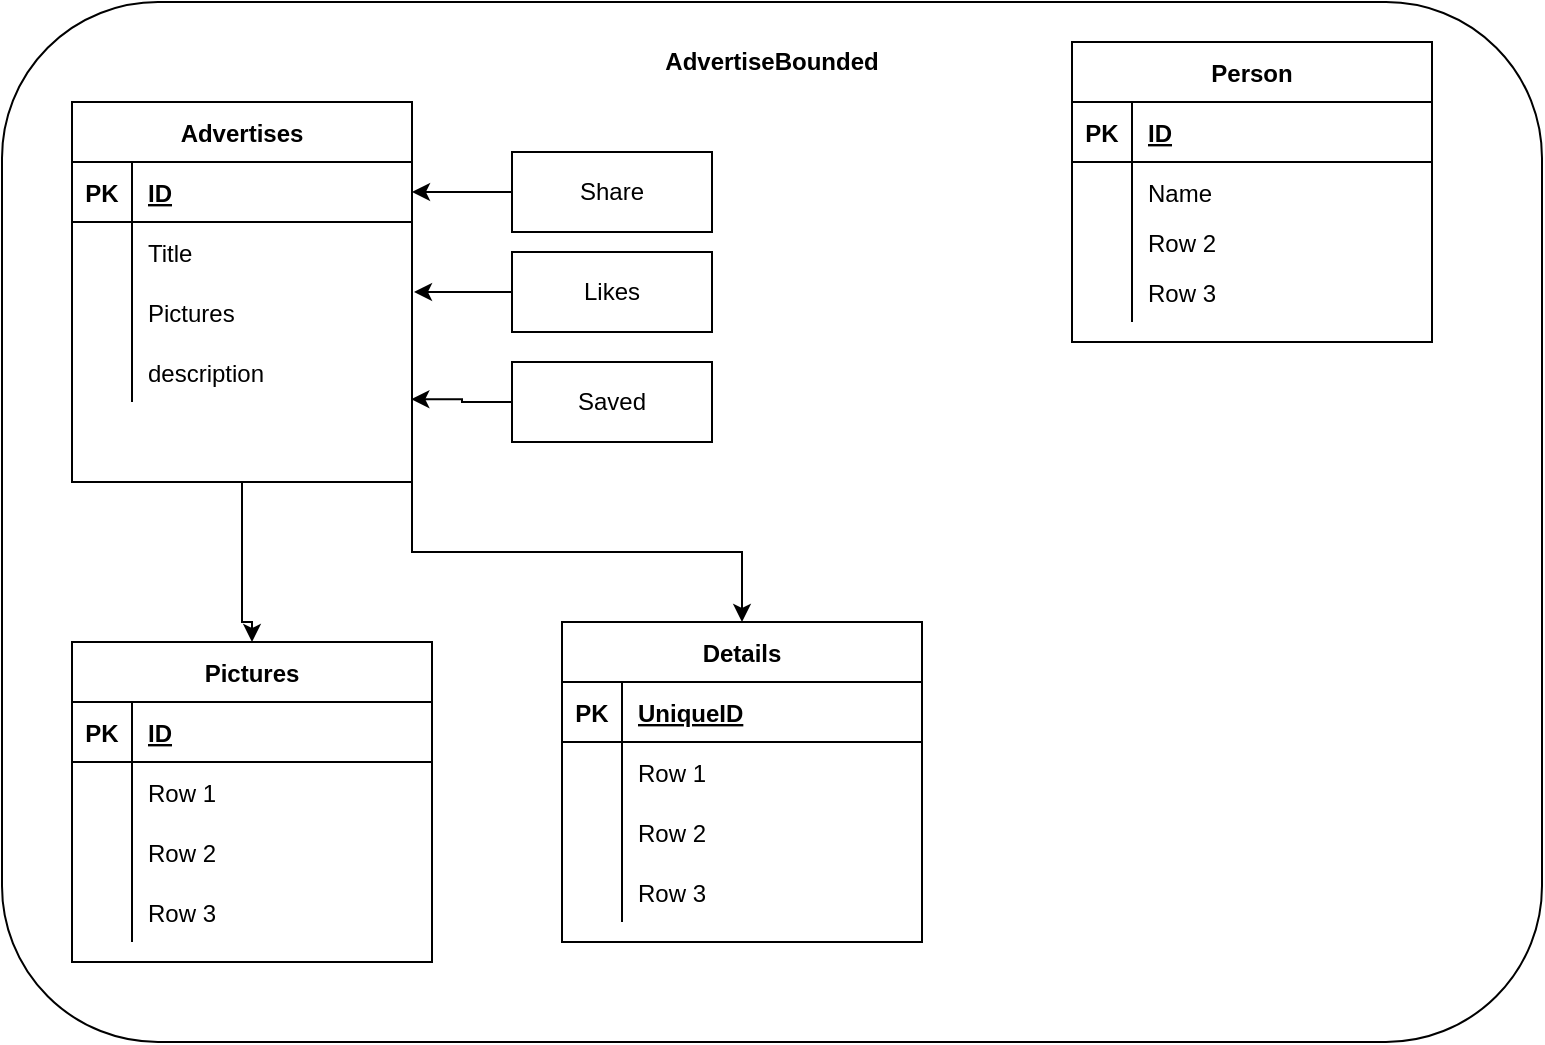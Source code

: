 <mxfile version="14.1.8" type="github">
  <diagram id="hkdyAAsLiC-VSBkFlQ_Y" name="Page-1">
    <mxGraphModel dx="1038" dy="548" grid="1" gridSize="10" guides="1" tooltips="1" connect="1" arrows="1" fold="1" page="1" pageScale="1" pageWidth="850" pageHeight="1100" math="0" shadow="0">
      <root>
        <mxCell id="0" />
        <mxCell id="1" parent="0" />
        <mxCell id="cjpXjiI_GgguwVyF_NA4-1" value="" style="rounded=1;whiteSpace=wrap;html=1;" parent="1" vertex="1">
          <mxGeometry x="55" y="30" width="770" height="520" as="geometry" />
        </mxCell>
        <mxCell id="cjpXjiI_GgguwVyF_NA4-2" value="&lt;b&gt;AdvertiseBounded&lt;/b&gt;" style="text;html=1;strokeColor=none;fillColor=none;align=center;verticalAlign=middle;whiteSpace=wrap;rounded=0;" parent="1" vertex="1">
          <mxGeometry x="400" y="50" width="80" height="20" as="geometry" />
        </mxCell>
        <mxCell id="bru7rKjJKP5qiBz1CC2E-20" style="edgeStyle=orthogonalEdgeStyle;rounded=0;orthogonalLoop=1;jettySize=auto;html=1;exitX=0.5;exitY=1;exitDx=0;exitDy=0;entryX=0.5;entryY=0;entryDx=0;entryDy=0;" edge="1" parent="1" source="cjpXjiI_GgguwVyF_NA4-4" target="bru7rKjJKP5qiBz1CC2E-1">
          <mxGeometry relative="1" as="geometry">
            <Array as="points">
              <mxPoint x="175" y="340" />
            </Array>
          </mxGeometry>
        </mxCell>
        <mxCell id="bru7rKjJKP5qiBz1CC2E-34" style="edgeStyle=orthogonalEdgeStyle;rounded=0;orthogonalLoop=1;jettySize=auto;html=1;exitX=1;exitY=1;exitDx=0;exitDy=0;" edge="1" parent="1" source="cjpXjiI_GgguwVyF_NA4-4" target="bru7rKjJKP5qiBz1CC2E-21">
          <mxGeometry relative="1" as="geometry" />
        </mxCell>
        <mxCell id="cjpXjiI_GgguwVyF_NA4-4" value="Advertises" style="shape=table;startSize=30;container=1;collapsible=1;childLayout=tableLayout;fixedRows=1;rowLines=0;fontStyle=1;align=center;resizeLast=1;" parent="1" vertex="1">
          <mxGeometry x="90" y="80" width="170" height="190" as="geometry" />
        </mxCell>
        <mxCell id="cjpXjiI_GgguwVyF_NA4-5" value="" style="shape=partialRectangle;collapsible=0;dropTarget=0;pointerEvents=0;fillColor=none;top=0;left=0;bottom=1;right=0;points=[[0,0.5],[1,0.5]];portConstraint=eastwest;" parent="cjpXjiI_GgguwVyF_NA4-4" vertex="1">
          <mxGeometry y="30" width="170" height="30" as="geometry" />
        </mxCell>
        <mxCell id="cjpXjiI_GgguwVyF_NA4-6" value="PK" style="shape=partialRectangle;connectable=0;fillColor=none;top=0;left=0;bottom=0;right=0;fontStyle=1;overflow=hidden;" parent="cjpXjiI_GgguwVyF_NA4-5" vertex="1">
          <mxGeometry width="30" height="30" as="geometry" />
        </mxCell>
        <mxCell id="cjpXjiI_GgguwVyF_NA4-7" value="ID" style="shape=partialRectangle;connectable=0;fillColor=none;top=0;left=0;bottom=0;right=0;align=left;spacingLeft=6;fontStyle=5;overflow=hidden;" parent="cjpXjiI_GgguwVyF_NA4-5" vertex="1">
          <mxGeometry x="30" width="140" height="30" as="geometry" />
        </mxCell>
        <mxCell id="cjpXjiI_GgguwVyF_NA4-8" value="" style="shape=partialRectangle;collapsible=0;dropTarget=0;pointerEvents=0;fillColor=none;top=0;left=0;bottom=0;right=0;points=[[0,0.5],[1,0.5]];portConstraint=eastwest;" parent="cjpXjiI_GgguwVyF_NA4-4" vertex="1">
          <mxGeometry y="60" width="170" height="30" as="geometry" />
        </mxCell>
        <mxCell id="cjpXjiI_GgguwVyF_NA4-9" value="" style="shape=partialRectangle;connectable=0;fillColor=none;top=0;left=0;bottom=0;right=0;editable=1;overflow=hidden;" parent="cjpXjiI_GgguwVyF_NA4-8" vertex="1">
          <mxGeometry width="30" height="30" as="geometry" />
        </mxCell>
        <mxCell id="cjpXjiI_GgguwVyF_NA4-10" value="Title" style="shape=partialRectangle;connectable=0;fillColor=none;top=0;left=0;bottom=0;right=0;align=left;spacingLeft=6;overflow=hidden;" parent="cjpXjiI_GgguwVyF_NA4-8" vertex="1">
          <mxGeometry x="30" width="140" height="30" as="geometry" />
        </mxCell>
        <mxCell id="cjpXjiI_GgguwVyF_NA4-11" value="" style="shape=partialRectangle;collapsible=0;dropTarget=0;pointerEvents=0;fillColor=none;top=0;left=0;bottom=0;right=0;points=[[0,0.5],[1,0.5]];portConstraint=eastwest;" parent="cjpXjiI_GgguwVyF_NA4-4" vertex="1">
          <mxGeometry y="90" width="170" height="30" as="geometry" />
        </mxCell>
        <mxCell id="cjpXjiI_GgguwVyF_NA4-12" value="" style="shape=partialRectangle;connectable=0;fillColor=none;top=0;left=0;bottom=0;right=0;editable=1;overflow=hidden;" parent="cjpXjiI_GgguwVyF_NA4-11" vertex="1">
          <mxGeometry width="30" height="30" as="geometry" />
        </mxCell>
        <mxCell id="cjpXjiI_GgguwVyF_NA4-13" value="Pictures" style="shape=partialRectangle;connectable=0;fillColor=none;top=0;left=0;bottom=0;right=0;align=left;spacingLeft=6;overflow=hidden;" parent="cjpXjiI_GgguwVyF_NA4-11" vertex="1">
          <mxGeometry x="30" width="140" height="30" as="geometry" />
        </mxCell>
        <mxCell id="cjpXjiI_GgguwVyF_NA4-14" value="" style="shape=partialRectangle;collapsible=0;dropTarget=0;pointerEvents=0;fillColor=none;top=0;left=0;bottom=0;right=0;points=[[0,0.5],[1,0.5]];portConstraint=eastwest;" parent="cjpXjiI_GgguwVyF_NA4-4" vertex="1">
          <mxGeometry y="120" width="170" height="30" as="geometry" />
        </mxCell>
        <mxCell id="cjpXjiI_GgguwVyF_NA4-15" value="" style="shape=partialRectangle;connectable=0;fillColor=none;top=0;left=0;bottom=0;right=0;editable=1;overflow=hidden;" parent="cjpXjiI_GgguwVyF_NA4-14" vertex="1">
          <mxGeometry width="30" height="30" as="geometry" />
        </mxCell>
        <mxCell id="cjpXjiI_GgguwVyF_NA4-16" value="description" style="shape=partialRectangle;connectable=0;fillColor=none;top=0;left=0;bottom=0;right=0;align=left;spacingLeft=6;overflow=hidden;" parent="cjpXjiI_GgguwVyF_NA4-14" vertex="1">
          <mxGeometry x="30" width="140" height="30" as="geometry" />
        </mxCell>
        <mxCell id="cjpXjiI_GgguwVyF_NA4-17" value="Person" style="shape=table;startSize=30;container=1;collapsible=1;childLayout=tableLayout;fixedRows=1;rowLines=0;fontStyle=1;align=center;resizeLast=1;" parent="1" vertex="1">
          <mxGeometry x="590" y="50" width="180" height="150" as="geometry" />
        </mxCell>
        <mxCell id="cjpXjiI_GgguwVyF_NA4-18" value="" style="shape=partialRectangle;collapsible=0;dropTarget=0;pointerEvents=0;fillColor=none;top=0;left=0;bottom=1;right=0;points=[[0,0.5],[1,0.5]];portConstraint=eastwest;" parent="cjpXjiI_GgguwVyF_NA4-17" vertex="1">
          <mxGeometry y="30" width="180" height="30" as="geometry" />
        </mxCell>
        <mxCell id="cjpXjiI_GgguwVyF_NA4-19" value="PK" style="shape=partialRectangle;connectable=0;fillColor=none;top=0;left=0;bottom=0;right=0;fontStyle=1;overflow=hidden;" parent="cjpXjiI_GgguwVyF_NA4-18" vertex="1">
          <mxGeometry width="30" height="30" as="geometry" />
        </mxCell>
        <mxCell id="cjpXjiI_GgguwVyF_NA4-20" value="ID" style="shape=partialRectangle;connectable=0;fillColor=none;top=0;left=0;bottom=0;right=0;align=left;spacingLeft=6;fontStyle=5;overflow=hidden;" parent="cjpXjiI_GgguwVyF_NA4-18" vertex="1">
          <mxGeometry x="30" width="150" height="30" as="geometry" />
        </mxCell>
        <mxCell id="cjpXjiI_GgguwVyF_NA4-21" value="" style="shape=partialRectangle;collapsible=0;dropTarget=0;pointerEvents=0;fillColor=none;top=0;left=0;bottom=0;right=0;points=[[0,0.5],[1,0.5]];portConstraint=eastwest;" parent="cjpXjiI_GgguwVyF_NA4-17" vertex="1">
          <mxGeometry y="60" width="180" height="30" as="geometry" />
        </mxCell>
        <mxCell id="cjpXjiI_GgguwVyF_NA4-22" value="" style="shape=partialRectangle;connectable=0;fillColor=none;top=0;left=0;bottom=0;right=0;editable=1;overflow=hidden;" parent="cjpXjiI_GgguwVyF_NA4-21" vertex="1">
          <mxGeometry width="30" height="30" as="geometry" />
        </mxCell>
        <mxCell id="cjpXjiI_GgguwVyF_NA4-23" value="Name" style="shape=partialRectangle;connectable=0;fillColor=none;top=0;left=0;bottom=0;right=0;align=left;spacingLeft=6;overflow=hidden;" parent="cjpXjiI_GgguwVyF_NA4-21" vertex="1">
          <mxGeometry x="30" width="150" height="30" as="geometry" />
        </mxCell>
        <mxCell id="cjpXjiI_GgguwVyF_NA4-24" value="" style="shape=partialRectangle;collapsible=0;dropTarget=0;pointerEvents=0;fillColor=none;top=0;left=0;bottom=0;right=0;points=[[0,0.5],[1,0.5]];portConstraint=eastwest;" parent="cjpXjiI_GgguwVyF_NA4-17" vertex="1">
          <mxGeometry y="90" width="180" height="20" as="geometry" />
        </mxCell>
        <mxCell id="cjpXjiI_GgguwVyF_NA4-25" value="" style="shape=partialRectangle;connectable=0;fillColor=none;top=0;left=0;bottom=0;right=0;editable=1;overflow=hidden;" parent="cjpXjiI_GgguwVyF_NA4-24" vertex="1">
          <mxGeometry width="30" height="20" as="geometry" />
        </mxCell>
        <mxCell id="cjpXjiI_GgguwVyF_NA4-26" value="Row 2" style="shape=partialRectangle;connectable=0;fillColor=none;top=0;left=0;bottom=0;right=0;align=left;spacingLeft=6;overflow=hidden;" parent="cjpXjiI_GgguwVyF_NA4-24" vertex="1">
          <mxGeometry x="30" width="150" height="20" as="geometry" />
        </mxCell>
        <mxCell id="cjpXjiI_GgguwVyF_NA4-27" value="" style="shape=partialRectangle;collapsible=0;dropTarget=0;pointerEvents=0;fillColor=none;top=0;left=0;bottom=0;right=0;points=[[0,0.5],[1,0.5]];portConstraint=eastwest;" parent="cjpXjiI_GgguwVyF_NA4-17" vertex="1">
          <mxGeometry y="110" width="180" height="30" as="geometry" />
        </mxCell>
        <mxCell id="cjpXjiI_GgguwVyF_NA4-28" value="" style="shape=partialRectangle;connectable=0;fillColor=none;top=0;left=0;bottom=0;right=0;editable=1;overflow=hidden;" parent="cjpXjiI_GgguwVyF_NA4-27" vertex="1">
          <mxGeometry width="30" height="30" as="geometry" />
        </mxCell>
        <mxCell id="cjpXjiI_GgguwVyF_NA4-29" value="Row 3" style="shape=partialRectangle;connectable=0;fillColor=none;top=0;left=0;bottom=0;right=0;align=left;spacingLeft=6;overflow=hidden;" parent="cjpXjiI_GgguwVyF_NA4-27" vertex="1">
          <mxGeometry x="30" width="150" height="30" as="geometry" />
        </mxCell>
        <mxCell id="bru7rKjJKP5qiBz1CC2E-1" value="Pictures" style="shape=table;startSize=30;container=1;collapsible=1;childLayout=tableLayout;fixedRows=1;rowLines=0;fontStyle=1;align=center;resizeLast=1;" vertex="1" parent="1">
          <mxGeometry x="90" y="350" width="180" height="160" as="geometry" />
        </mxCell>
        <mxCell id="bru7rKjJKP5qiBz1CC2E-2" value="" style="shape=partialRectangle;collapsible=0;dropTarget=0;pointerEvents=0;fillColor=none;top=0;left=0;bottom=1;right=0;points=[[0,0.5],[1,0.5]];portConstraint=eastwest;" vertex="1" parent="bru7rKjJKP5qiBz1CC2E-1">
          <mxGeometry y="30" width="180" height="30" as="geometry" />
        </mxCell>
        <mxCell id="bru7rKjJKP5qiBz1CC2E-3" value="PK" style="shape=partialRectangle;connectable=0;fillColor=none;top=0;left=0;bottom=0;right=0;fontStyle=1;overflow=hidden;" vertex="1" parent="bru7rKjJKP5qiBz1CC2E-2">
          <mxGeometry width="30" height="30" as="geometry" />
        </mxCell>
        <mxCell id="bru7rKjJKP5qiBz1CC2E-4" value="ID" style="shape=partialRectangle;connectable=0;fillColor=none;top=0;left=0;bottom=0;right=0;align=left;spacingLeft=6;fontStyle=5;overflow=hidden;" vertex="1" parent="bru7rKjJKP5qiBz1CC2E-2">
          <mxGeometry x="30" width="150" height="30" as="geometry" />
        </mxCell>
        <mxCell id="bru7rKjJKP5qiBz1CC2E-5" value="" style="shape=partialRectangle;collapsible=0;dropTarget=0;pointerEvents=0;fillColor=none;top=0;left=0;bottom=0;right=0;points=[[0,0.5],[1,0.5]];portConstraint=eastwest;" vertex="1" parent="bru7rKjJKP5qiBz1CC2E-1">
          <mxGeometry y="60" width="180" height="30" as="geometry" />
        </mxCell>
        <mxCell id="bru7rKjJKP5qiBz1CC2E-6" value="" style="shape=partialRectangle;connectable=0;fillColor=none;top=0;left=0;bottom=0;right=0;editable=1;overflow=hidden;" vertex="1" parent="bru7rKjJKP5qiBz1CC2E-5">
          <mxGeometry width="30" height="30" as="geometry" />
        </mxCell>
        <mxCell id="bru7rKjJKP5qiBz1CC2E-7" value="Row 1" style="shape=partialRectangle;connectable=0;fillColor=none;top=0;left=0;bottom=0;right=0;align=left;spacingLeft=6;overflow=hidden;" vertex="1" parent="bru7rKjJKP5qiBz1CC2E-5">
          <mxGeometry x="30" width="150" height="30" as="geometry" />
        </mxCell>
        <mxCell id="bru7rKjJKP5qiBz1CC2E-8" value="" style="shape=partialRectangle;collapsible=0;dropTarget=0;pointerEvents=0;fillColor=none;top=0;left=0;bottom=0;right=0;points=[[0,0.5],[1,0.5]];portConstraint=eastwest;" vertex="1" parent="bru7rKjJKP5qiBz1CC2E-1">
          <mxGeometry y="90" width="180" height="30" as="geometry" />
        </mxCell>
        <mxCell id="bru7rKjJKP5qiBz1CC2E-9" value="" style="shape=partialRectangle;connectable=0;fillColor=none;top=0;left=0;bottom=0;right=0;editable=1;overflow=hidden;" vertex="1" parent="bru7rKjJKP5qiBz1CC2E-8">
          <mxGeometry width="30" height="30" as="geometry" />
        </mxCell>
        <mxCell id="bru7rKjJKP5qiBz1CC2E-10" value="Row 2" style="shape=partialRectangle;connectable=0;fillColor=none;top=0;left=0;bottom=0;right=0;align=left;spacingLeft=6;overflow=hidden;" vertex="1" parent="bru7rKjJKP5qiBz1CC2E-8">
          <mxGeometry x="30" width="150" height="30" as="geometry" />
        </mxCell>
        <mxCell id="bru7rKjJKP5qiBz1CC2E-11" value="" style="shape=partialRectangle;collapsible=0;dropTarget=0;pointerEvents=0;fillColor=none;top=0;left=0;bottom=0;right=0;points=[[0,0.5],[1,0.5]];portConstraint=eastwest;" vertex="1" parent="bru7rKjJKP5qiBz1CC2E-1">
          <mxGeometry y="120" width="180" height="30" as="geometry" />
        </mxCell>
        <mxCell id="bru7rKjJKP5qiBz1CC2E-12" value="" style="shape=partialRectangle;connectable=0;fillColor=none;top=0;left=0;bottom=0;right=0;editable=1;overflow=hidden;" vertex="1" parent="bru7rKjJKP5qiBz1CC2E-11">
          <mxGeometry width="30" height="30" as="geometry" />
        </mxCell>
        <mxCell id="bru7rKjJKP5qiBz1CC2E-13" value="Row 3" style="shape=partialRectangle;connectable=0;fillColor=none;top=0;left=0;bottom=0;right=0;align=left;spacingLeft=6;overflow=hidden;" vertex="1" parent="bru7rKjJKP5qiBz1CC2E-11">
          <mxGeometry x="30" width="150" height="30" as="geometry" />
        </mxCell>
        <mxCell id="bru7rKjJKP5qiBz1CC2E-21" value="Details" style="shape=table;startSize=30;container=1;collapsible=1;childLayout=tableLayout;fixedRows=1;rowLines=0;fontStyle=1;align=center;resizeLast=1;" vertex="1" parent="1">
          <mxGeometry x="335" y="340" width="180" height="160" as="geometry" />
        </mxCell>
        <mxCell id="bru7rKjJKP5qiBz1CC2E-22" value="" style="shape=partialRectangle;collapsible=0;dropTarget=0;pointerEvents=0;fillColor=none;top=0;left=0;bottom=1;right=0;points=[[0,0.5],[1,0.5]];portConstraint=eastwest;" vertex="1" parent="bru7rKjJKP5qiBz1CC2E-21">
          <mxGeometry y="30" width="180" height="30" as="geometry" />
        </mxCell>
        <mxCell id="bru7rKjJKP5qiBz1CC2E-23" value="PK" style="shape=partialRectangle;connectable=0;fillColor=none;top=0;left=0;bottom=0;right=0;fontStyle=1;overflow=hidden;" vertex="1" parent="bru7rKjJKP5qiBz1CC2E-22">
          <mxGeometry width="30" height="30" as="geometry" />
        </mxCell>
        <mxCell id="bru7rKjJKP5qiBz1CC2E-24" value="UniqueID" style="shape=partialRectangle;connectable=0;fillColor=none;top=0;left=0;bottom=0;right=0;align=left;spacingLeft=6;fontStyle=5;overflow=hidden;" vertex="1" parent="bru7rKjJKP5qiBz1CC2E-22">
          <mxGeometry x="30" width="150" height="30" as="geometry" />
        </mxCell>
        <mxCell id="bru7rKjJKP5qiBz1CC2E-25" value="" style="shape=partialRectangle;collapsible=0;dropTarget=0;pointerEvents=0;fillColor=none;top=0;left=0;bottom=0;right=0;points=[[0,0.5],[1,0.5]];portConstraint=eastwest;" vertex="1" parent="bru7rKjJKP5qiBz1CC2E-21">
          <mxGeometry y="60" width="180" height="30" as="geometry" />
        </mxCell>
        <mxCell id="bru7rKjJKP5qiBz1CC2E-26" value="" style="shape=partialRectangle;connectable=0;fillColor=none;top=0;left=0;bottom=0;right=0;editable=1;overflow=hidden;" vertex="1" parent="bru7rKjJKP5qiBz1CC2E-25">
          <mxGeometry width="30" height="30" as="geometry" />
        </mxCell>
        <mxCell id="bru7rKjJKP5qiBz1CC2E-27" value="Row 1" style="shape=partialRectangle;connectable=0;fillColor=none;top=0;left=0;bottom=0;right=0;align=left;spacingLeft=6;overflow=hidden;" vertex="1" parent="bru7rKjJKP5qiBz1CC2E-25">
          <mxGeometry x="30" width="150" height="30" as="geometry" />
        </mxCell>
        <mxCell id="bru7rKjJKP5qiBz1CC2E-28" value="" style="shape=partialRectangle;collapsible=0;dropTarget=0;pointerEvents=0;fillColor=none;top=0;left=0;bottom=0;right=0;points=[[0,0.5],[1,0.5]];portConstraint=eastwest;" vertex="1" parent="bru7rKjJKP5qiBz1CC2E-21">
          <mxGeometry y="90" width="180" height="30" as="geometry" />
        </mxCell>
        <mxCell id="bru7rKjJKP5qiBz1CC2E-29" value="" style="shape=partialRectangle;connectable=0;fillColor=none;top=0;left=0;bottom=0;right=0;editable=1;overflow=hidden;" vertex="1" parent="bru7rKjJKP5qiBz1CC2E-28">
          <mxGeometry width="30" height="30" as="geometry" />
        </mxCell>
        <mxCell id="bru7rKjJKP5qiBz1CC2E-30" value="Row 2" style="shape=partialRectangle;connectable=0;fillColor=none;top=0;left=0;bottom=0;right=0;align=left;spacingLeft=6;overflow=hidden;" vertex="1" parent="bru7rKjJKP5qiBz1CC2E-28">
          <mxGeometry x="30" width="150" height="30" as="geometry" />
        </mxCell>
        <mxCell id="bru7rKjJKP5qiBz1CC2E-31" value="" style="shape=partialRectangle;collapsible=0;dropTarget=0;pointerEvents=0;fillColor=none;top=0;left=0;bottom=0;right=0;points=[[0,0.5],[1,0.5]];portConstraint=eastwest;" vertex="1" parent="bru7rKjJKP5qiBz1CC2E-21">
          <mxGeometry y="120" width="180" height="30" as="geometry" />
        </mxCell>
        <mxCell id="bru7rKjJKP5qiBz1CC2E-32" value="" style="shape=partialRectangle;connectable=0;fillColor=none;top=0;left=0;bottom=0;right=0;editable=1;overflow=hidden;" vertex="1" parent="bru7rKjJKP5qiBz1CC2E-31">
          <mxGeometry width="30" height="30" as="geometry" />
        </mxCell>
        <mxCell id="bru7rKjJKP5qiBz1CC2E-33" value="Row 3" style="shape=partialRectangle;connectable=0;fillColor=none;top=0;left=0;bottom=0;right=0;align=left;spacingLeft=6;overflow=hidden;" vertex="1" parent="bru7rKjJKP5qiBz1CC2E-31">
          <mxGeometry x="30" width="150" height="30" as="geometry" />
        </mxCell>
        <mxCell id="bru7rKjJKP5qiBz1CC2E-36" style="edgeStyle=orthogonalEdgeStyle;rounded=0;orthogonalLoop=1;jettySize=auto;html=1;exitX=0;exitY=0.5;exitDx=0;exitDy=0;" edge="1" parent="1" source="bru7rKjJKP5qiBz1CC2E-35" target="cjpXjiI_GgguwVyF_NA4-5">
          <mxGeometry relative="1" as="geometry" />
        </mxCell>
        <mxCell id="bru7rKjJKP5qiBz1CC2E-35" value="Share" style="whiteSpace=wrap;html=1;align=center;" vertex="1" parent="1">
          <mxGeometry x="310" y="105" width="100" height="40" as="geometry" />
        </mxCell>
        <mxCell id="bru7rKjJKP5qiBz1CC2E-38" style="edgeStyle=orthogonalEdgeStyle;rounded=0;orthogonalLoop=1;jettySize=auto;html=1;exitX=0;exitY=0.5;exitDx=0;exitDy=0;" edge="1" parent="1" source="bru7rKjJKP5qiBz1CC2E-37">
          <mxGeometry relative="1" as="geometry">
            <mxPoint x="261" y="175" as="targetPoint" />
          </mxGeometry>
        </mxCell>
        <mxCell id="bru7rKjJKP5qiBz1CC2E-37" value="Likes" style="whiteSpace=wrap;html=1;align=center;" vertex="1" parent="1">
          <mxGeometry x="310" y="155" width="100" height="40" as="geometry" />
        </mxCell>
        <mxCell id="bru7rKjJKP5qiBz1CC2E-40" style="edgeStyle=orthogonalEdgeStyle;rounded=0;orthogonalLoop=1;jettySize=auto;html=1;entryX=0.998;entryY=0.953;entryDx=0;entryDy=0;entryPerimeter=0;" edge="1" parent="1" source="bru7rKjJKP5qiBz1CC2E-39" target="cjpXjiI_GgguwVyF_NA4-14">
          <mxGeometry relative="1" as="geometry" />
        </mxCell>
        <mxCell id="bru7rKjJKP5qiBz1CC2E-39" value="Saved" style="whiteSpace=wrap;html=1;align=center;" vertex="1" parent="1">
          <mxGeometry x="310" y="210" width="100" height="40" as="geometry" />
        </mxCell>
      </root>
    </mxGraphModel>
  </diagram>
</mxfile>

